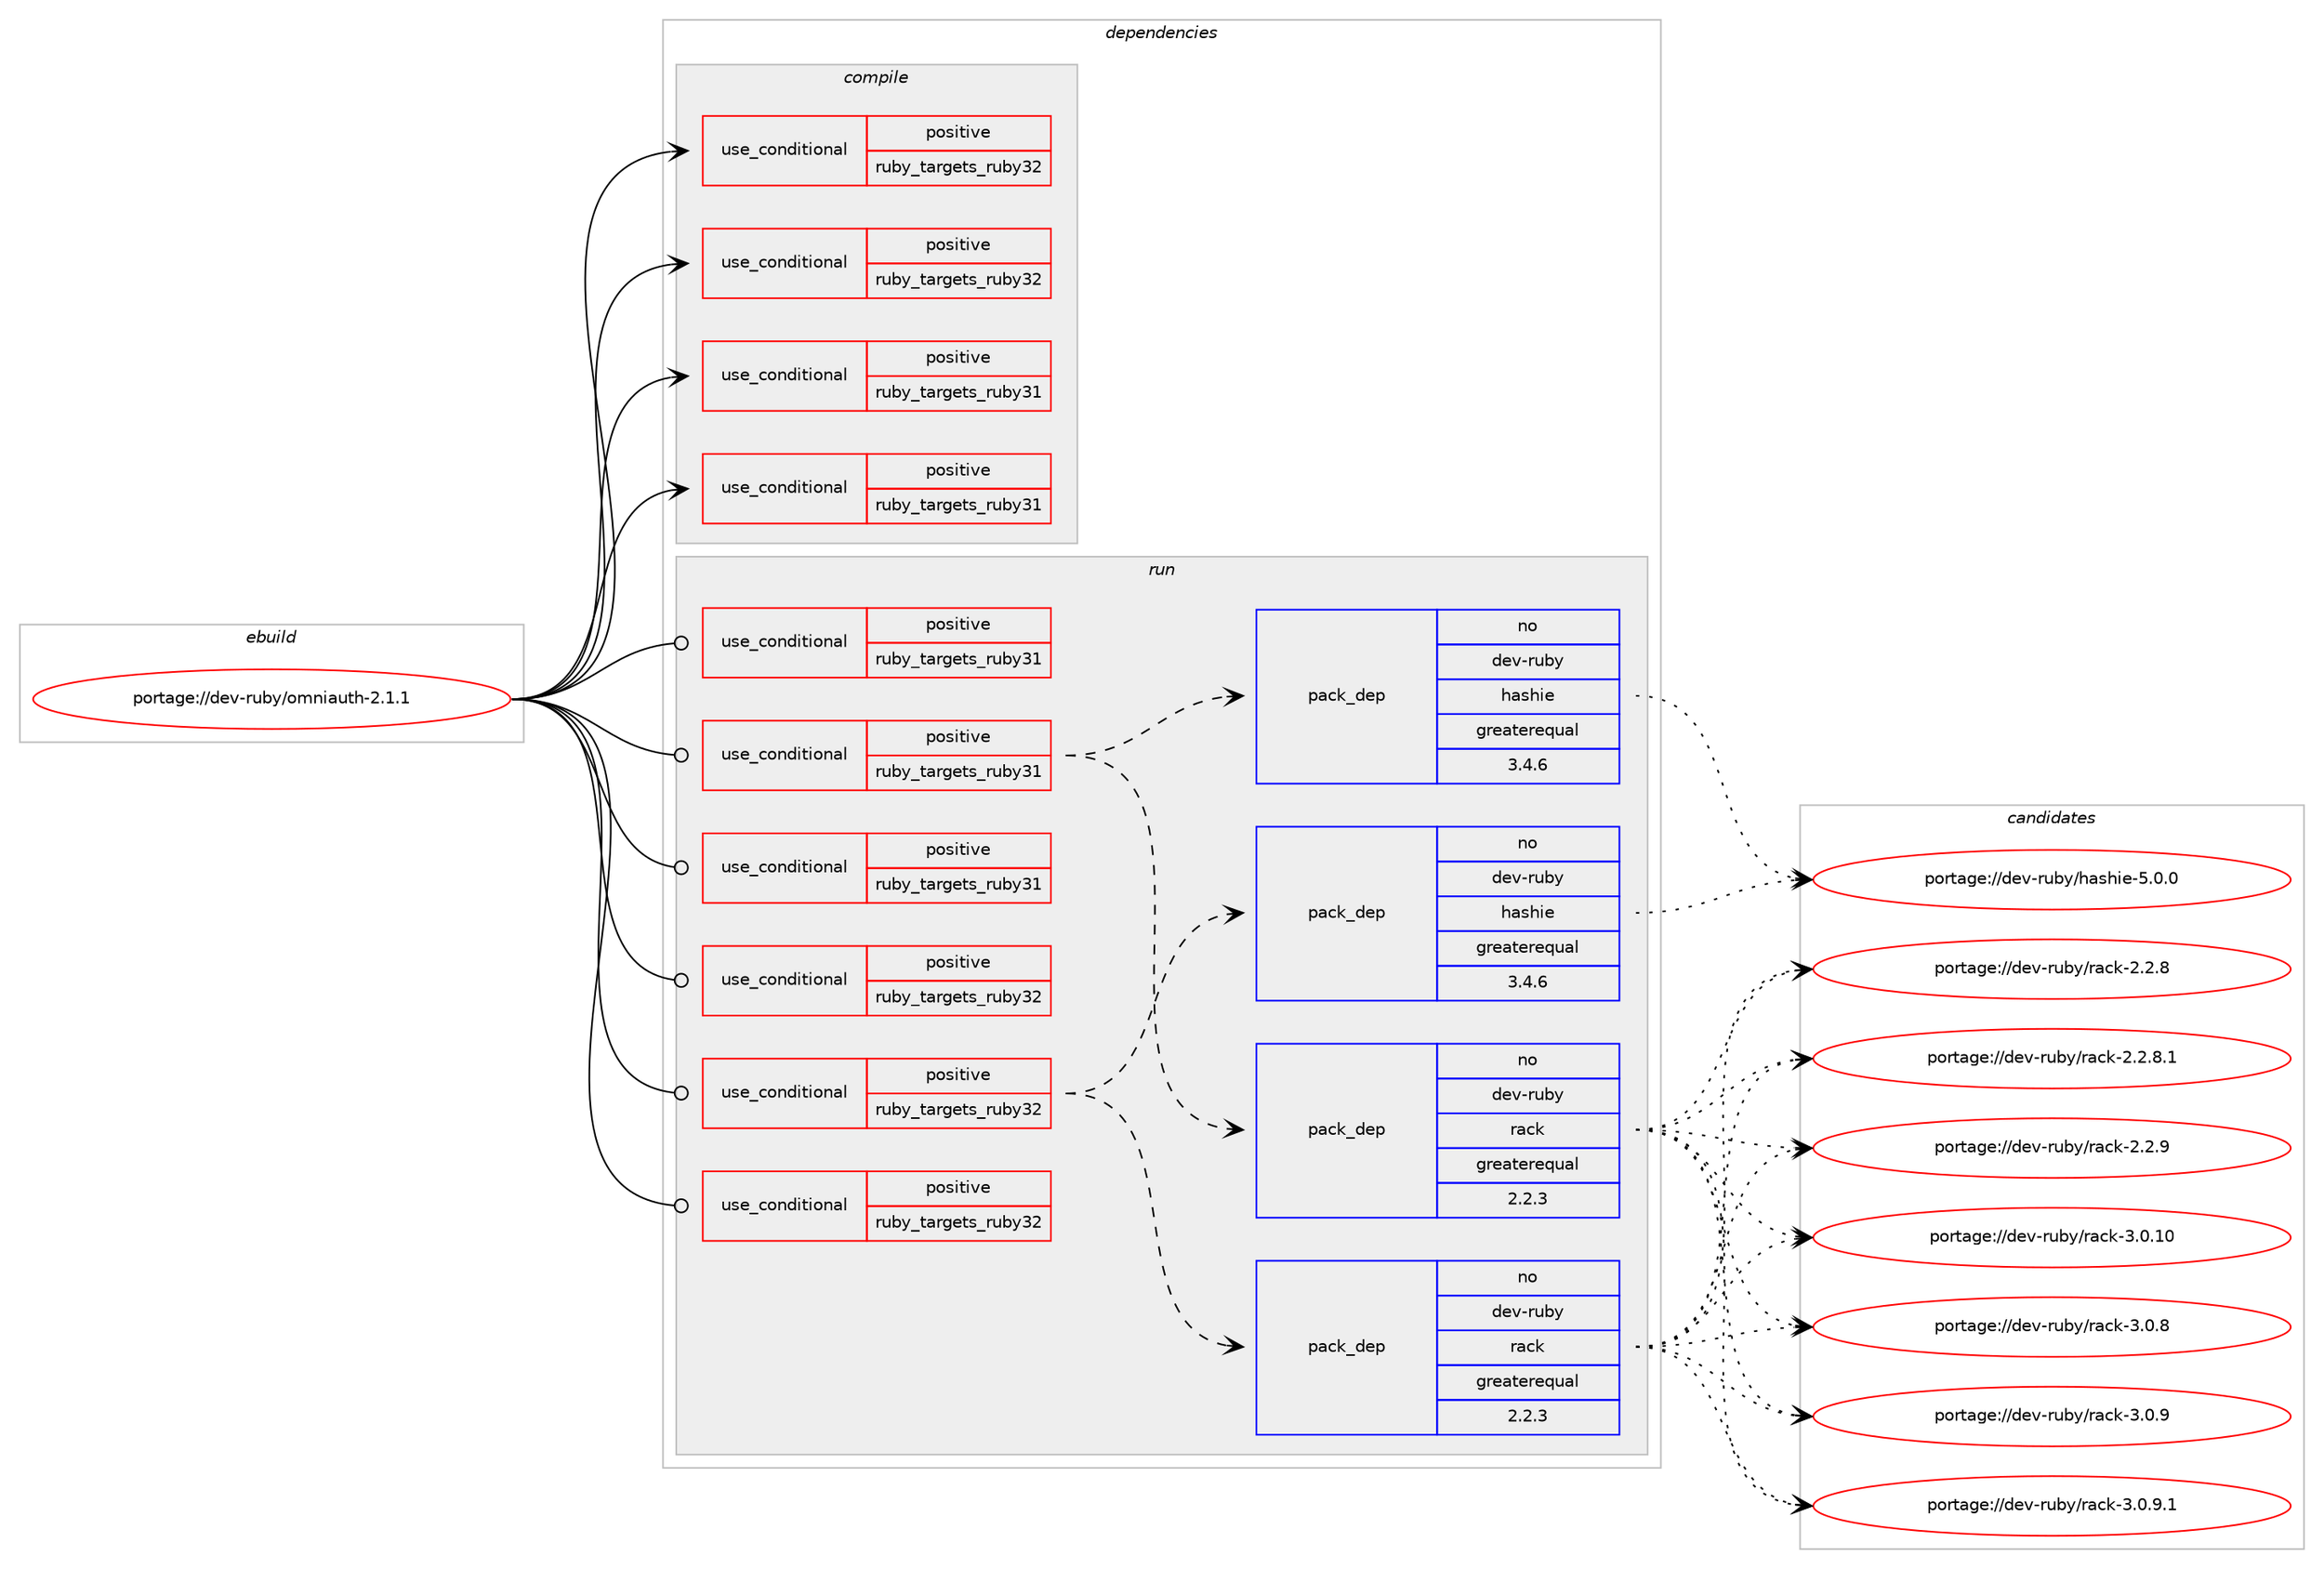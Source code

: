 digraph prolog {

# *************
# Graph options
# *************

newrank=true;
concentrate=true;
compound=true;
graph [rankdir=LR,fontname=Helvetica,fontsize=10,ranksep=1.5];#, ranksep=2.5, nodesep=0.2];
edge  [arrowhead=vee];
node  [fontname=Helvetica,fontsize=10];

# **********
# The ebuild
# **********

subgraph cluster_leftcol {
color=gray;
rank=same;
label=<<i>ebuild</i>>;
id [label="portage://dev-ruby/omniauth-2.1.1", color=red, width=4, href="../dev-ruby/omniauth-2.1.1.svg"];
}

# ****************
# The dependencies
# ****************

subgraph cluster_midcol {
color=gray;
label=<<i>dependencies</i>>;
subgraph cluster_compile {
fillcolor="#eeeeee";
style=filled;
label=<<i>compile</i>>;
subgraph cond50657 {
dependency98502 [label=<<TABLE BORDER="0" CELLBORDER="1" CELLSPACING="0" CELLPADDING="4"><TR><TD ROWSPAN="3" CELLPADDING="10">use_conditional</TD></TR><TR><TD>positive</TD></TR><TR><TD>ruby_targets_ruby31</TD></TR></TABLE>>, shape=none, color=red];
# *** BEGIN UNKNOWN DEPENDENCY TYPE (TODO) ***
# dependency98502 -> package_dependency(portage://dev-ruby/omniauth-2.1.1,install,no,dev-lang,ruby,none,[,,],[slot(3.1)],[])
# *** END UNKNOWN DEPENDENCY TYPE (TODO) ***

}
id:e -> dependency98502:w [weight=20,style="solid",arrowhead="vee"];
subgraph cond50658 {
dependency98503 [label=<<TABLE BORDER="0" CELLBORDER="1" CELLSPACING="0" CELLPADDING="4"><TR><TD ROWSPAN="3" CELLPADDING="10">use_conditional</TD></TR><TR><TD>positive</TD></TR><TR><TD>ruby_targets_ruby31</TD></TR></TABLE>>, shape=none, color=red];
# *** BEGIN UNKNOWN DEPENDENCY TYPE (TODO) ***
# dependency98503 -> package_dependency(portage://dev-ruby/omniauth-2.1.1,install,no,virtual,rubygems,none,[,,],[],[use(enable(ruby_targets_ruby31),negative)])
# *** END UNKNOWN DEPENDENCY TYPE (TODO) ***

}
id:e -> dependency98503:w [weight=20,style="solid",arrowhead="vee"];
subgraph cond50659 {
dependency98504 [label=<<TABLE BORDER="0" CELLBORDER="1" CELLSPACING="0" CELLPADDING="4"><TR><TD ROWSPAN="3" CELLPADDING="10">use_conditional</TD></TR><TR><TD>positive</TD></TR><TR><TD>ruby_targets_ruby32</TD></TR></TABLE>>, shape=none, color=red];
# *** BEGIN UNKNOWN DEPENDENCY TYPE (TODO) ***
# dependency98504 -> package_dependency(portage://dev-ruby/omniauth-2.1.1,install,no,dev-lang,ruby,none,[,,],[slot(3.2)],[])
# *** END UNKNOWN DEPENDENCY TYPE (TODO) ***

}
id:e -> dependency98504:w [weight=20,style="solid",arrowhead="vee"];
subgraph cond50660 {
dependency98505 [label=<<TABLE BORDER="0" CELLBORDER="1" CELLSPACING="0" CELLPADDING="4"><TR><TD ROWSPAN="3" CELLPADDING="10">use_conditional</TD></TR><TR><TD>positive</TD></TR><TR><TD>ruby_targets_ruby32</TD></TR></TABLE>>, shape=none, color=red];
# *** BEGIN UNKNOWN DEPENDENCY TYPE (TODO) ***
# dependency98505 -> package_dependency(portage://dev-ruby/omniauth-2.1.1,install,no,virtual,rubygems,none,[,,],[],[use(enable(ruby_targets_ruby32),negative)])
# *** END UNKNOWN DEPENDENCY TYPE (TODO) ***

}
id:e -> dependency98505:w [weight=20,style="solid",arrowhead="vee"];
}
subgraph cluster_compileandrun {
fillcolor="#eeeeee";
style=filled;
label=<<i>compile and run</i>>;
}
subgraph cluster_run {
fillcolor="#eeeeee";
style=filled;
label=<<i>run</i>>;
subgraph cond50661 {
dependency98506 [label=<<TABLE BORDER="0" CELLBORDER="1" CELLSPACING="0" CELLPADDING="4"><TR><TD ROWSPAN="3" CELLPADDING="10">use_conditional</TD></TR><TR><TD>positive</TD></TR><TR><TD>ruby_targets_ruby31</TD></TR></TABLE>>, shape=none, color=red];
# *** BEGIN UNKNOWN DEPENDENCY TYPE (TODO) ***
# dependency98506 -> package_dependency(portage://dev-ruby/omniauth-2.1.1,run,no,dev-lang,ruby,none,[,,],[slot(3.1)],[])
# *** END UNKNOWN DEPENDENCY TYPE (TODO) ***

}
id:e -> dependency98506:w [weight=20,style="solid",arrowhead="odot"];
subgraph cond50662 {
dependency98507 [label=<<TABLE BORDER="0" CELLBORDER="1" CELLSPACING="0" CELLPADDING="4"><TR><TD ROWSPAN="3" CELLPADDING="10">use_conditional</TD></TR><TR><TD>positive</TD></TR><TR><TD>ruby_targets_ruby31</TD></TR></TABLE>>, shape=none, color=red];
subgraph pack46528 {
dependency98508 [label=<<TABLE BORDER="0" CELLBORDER="1" CELLSPACING="0" CELLPADDING="4" WIDTH="220"><TR><TD ROWSPAN="6" CELLPADDING="30">pack_dep</TD></TR><TR><TD WIDTH="110">no</TD></TR><TR><TD>dev-ruby</TD></TR><TR><TD>rack</TD></TR><TR><TD>greaterequal</TD></TR><TR><TD>2.2.3</TD></TR></TABLE>>, shape=none, color=blue];
}
dependency98507:e -> dependency98508:w [weight=20,style="dashed",arrowhead="vee"];
# *** BEGIN UNKNOWN DEPENDENCY TYPE (TODO) ***
# dependency98507 -> package_dependency(portage://dev-ruby/omniauth-2.1.1,run,no,dev-ruby,rack-protection,none,[,,],[],[use(enable(ruby_targets_ruby31),negative)])
# *** END UNKNOWN DEPENDENCY TYPE (TODO) ***

subgraph pack46529 {
dependency98509 [label=<<TABLE BORDER="0" CELLBORDER="1" CELLSPACING="0" CELLPADDING="4" WIDTH="220"><TR><TD ROWSPAN="6" CELLPADDING="30">pack_dep</TD></TR><TR><TD WIDTH="110">no</TD></TR><TR><TD>dev-ruby</TD></TR><TR><TD>hashie</TD></TR><TR><TD>greaterequal</TD></TR><TR><TD>3.4.6</TD></TR></TABLE>>, shape=none, color=blue];
}
dependency98507:e -> dependency98509:w [weight=20,style="dashed",arrowhead="vee"];
}
id:e -> dependency98507:w [weight=20,style="solid",arrowhead="odot"];
subgraph cond50663 {
dependency98510 [label=<<TABLE BORDER="0" CELLBORDER="1" CELLSPACING="0" CELLPADDING="4"><TR><TD ROWSPAN="3" CELLPADDING="10">use_conditional</TD></TR><TR><TD>positive</TD></TR><TR><TD>ruby_targets_ruby31</TD></TR></TABLE>>, shape=none, color=red];
# *** BEGIN UNKNOWN DEPENDENCY TYPE (TODO) ***
# dependency98510 -> package_dependency(portage://dev-ruby/omniauth-2.1.1,run,no,virtual,rubygems,none,[,,],[],[use(enable(ruby_targets_ruby31),negative)])
# *** END UNKNOWN DEPENDENCY TYPE (TODO) ***

}
id:e -> dependency98510:w [weight=20,style="solid",arrowhead="odot"];
subgraph cond50664 {
dependency98511 [label=<<TABLE BORDER="0" CELLBORDER="1" CELLSPACING="0" CELLPADDING="4"><TR><TD ROWSPAN="3" CELLPADDING="10">use_conditional</TD></TR><TR><TD>positive</TD></TR><TR><TD>ruby_targets_ruby32</TD></TR></TABLE>>, shape=none, color=red];
# *** BEGIN UNKNOWN DEPENDENCY TYPE (TODO) ***
# dependency98511 -> package_dependency(portage://dev-ruby/omniauth-2.1.1,run,no,dev-lang,ruby,none,[,,],[slot(3.2)],[])
# *** END UNKNOWN DEPENDENCY TYPE (TODO) ***

}
id:e -> dependency98511:w [weight=20,style="solid",arrowhead="odot"];
subgraph cond50665 {
dependency98512 [label=<<TABLE BORDER="0" CELLBORDER="1" CELLSPACING="0" CELLPADDING="4"><TR><TD ROWSPAN="3" CELLPADDING="10">use_conditional</TD></TR><TR><TD>positive</TD></TR><TR><TD>ruby_targets_ruby32</TD></TR></TABLE>>, shape=none, color=red];
subgraph pack46530 {
dependency98513 [label=<<TABLE BORDER="0" CELLBORDER="1" CELLSPACING="0" CELLPADDING="4" WIDTH="220"><TR><TD ROWSPAN="6" CELLPADDING="30">pack_dep</TD></TR><TR><TD WIDTH="110">no</TD></TR><TR><TD>dev-ruby</TD></TR><TR><TD>rack</TD></TR><TR><TD>greaterequal</TD></TR><TR><TD>2.2.3</TD></TR></TABLE>>, shape=none, color=blue];
}
dependency98512:e -> dependency98513:w [weight=20,style="dashed",arrowhead="vee"];
# *** BEGIN UNKNOWN DEPENDENCY TYPE (TODO) ***
# dependency98512 -> package_dependency(portage://dev-ruby/omniauth-2.1.1,run,no,dev-ruby,rack-protection,none,[,,],[],[use(enable(ruby_targets_ruby32),negative)])
# *** END UNKNOWN DEPENDENCY TYPE (TODO) ***

subgraph pack46531 {
dependency98514 [label=<<TABLE BORDER="0" CELLBORDER="1" CELLSPACING="0" CELLPADDING="4" WIDTH="220"><TR><TD ROWSPAN="6" CELLPADDING="30">pack_dep</TD></TR><TR><TD WIDTH="110">no</TD></TR><TR><TD>dev-ruby</TD></TR><TR><TD>hashie</TD></TR><TR><TD>greaterequal</TD></TR><TR><TD>3.4.6</TD></TR></TABLE>>, shape=none, color=blue];
}
dependency98512:e -> dependency98514:w [weight=20,style="dashed",arrowhead="vee"];
}
id:e -> dependency98512:w [weight=20,style="solid",arrowhead="odot"];
subgraph cond50666 {
dependency98515 [label=<<TABLE BORDER="0" CELLBORDER="1" CELLSPACING="0" CELLPADDING="4"><TR><TD ROWSPAN="3" CELLPADDING="10">use_conditional</TD></TR><TR><TD>positive</TD></TR><TR><TD>ruby_targets_ruby32</TD></TR></TABLE>>, shape=none, color=red];
# *** BEGIN UNKNOWN DEPENDENCY TYPE (TODO) ***
# dependency98515 -> package_dependency(portage://dev-ruby/omniauth-2.1.1,run,no,virtual,rubygems,none,[,,],[],[use(enable(ruby_targets_ruby32),negative)])
# *** END UNKNOWN DEPENDENCY TYPE (TODO) ***

}
id:e -> dependency98515:w [weight=20,style="solid",arrowhead="odot"];
}
}

# **************
# The candidates
# **************

subgraph cluster_choices {
rank=same;
color=gray;
label=<<i>candidates</i>>;

subgraph choice46528 {
color=black;
nodesep=1;
choice1001011184511411798121471149799107455046504656 [label="portage://dev-ruby/rack-2.2.8", color=red, width=4,href="../dev-ruby/rack-2.2.8.svg"];
choice10010111845114117981214711497991074550465046564649 [label="portage://dev-ruby/rack-2.2.8.1", color=red, width=4,href="../dev-ruby/rack-2.2.8.1.svg"];
choice1001011184511411798121471149799107455046504657 [label="portage://dev-ruby/rack-2.2.9", color=red, width=4,href="../dev-ruby/rack-2.2.9.svg"];
choice100101118451141179812147114979910745514648464948 [label="portage://dev-ruby/rack-3.0.10", color=red, width=4,href="../dev-ruby/rack-3.0.10.svg"];
choice1001011184511411798121471149799107455146484656 [label="portage://dev-ruby/rack-3.0.8", color=red, width=4,href="../dev-ruby/rack-3.0.8.svg"];
choice1001011184511411798121471149799107455146484657 [label="portage://dev-ruby/rack-3.0.9", color=red, width=4,href="../dev-ruby/rack-3.0.9.svg"];
choice10010111845114117981214711497991074551464846574649 [label="portage://dev-ruby/rack-3.0.9.1", color=red, width=4,href="../dev-ruby/rack-3.0.9.1.svg"];
dependency98508:e -> choice1001011184511411798121471149799107455046504656:w [style=dotted,weight="100"];
dependency98508:e -> choice10010111845114117981214711497991074550465046564649:w [style=dotted,weight="100"];
dependency98508:e -> choice1001011184511411798121471149799107455046504657:w [style=dotted,weight="100"];
dependency98508:e -> choice100101118451141179812147114979910745514648464948:w [style=dotted,weight="100"];
dependency98508:e -> choice1001011184511411798121471149799107455146484656:w [style=dotted,weight="100"];
dependency98508:e -> choice1001011184511411798121471149799107455146484657:w [style=dotted,weight="100"];
dependency98508:e -> choice10010111845114117981214711497991074551464846574649:w [style=dotted,weight="100"];
}
subgraph choice46529 {
color=black;
nodesep=1;
choice10010111845114117981214710497115104105101455346484648 [label="portage://dev-ruby/hashie-5.0.0", color=red, width=4,href="../dev-ruby/hashie-5.0.0.svg"];
dependency98509:e -> choice10010111845114117981214710497115104105101455346484648:w [style=dotted,weight="100"];
}
subgraph choice46530 {
color=black;
nodesep=1;
choice1001011184511411798121471149799107455046504656 [label="portage://dev-ruby/rack-2.2.8", color=red, width=4,href="../dev-ruby/rack-2.2.8.svg"];
choice10010111845114117981214711497991074550465046564649 [label="portage://dev-ruby/rack-2.2.8.1", color=red, width=4,href="../dev-ruby/rack-2.2.8.1.svg"];
choice1001011184511411798121471149799107455046504657 [label="portage://dev-ruby/rack-2.2.9", color=red, width=4,href="../dev-ruby/rack-2.2.9.svg"];
choice100101118451141179812147114979910745514648464948 [label="portage://dev-ruby/rack-3.0.10", color=red, width=4,href="../dev-ruby/rack-3.0.10.svg"];
choice1001011184511411798121471149799107455146484656 [label="portage://dev-ruby/rack-3.0.8", color=red, width=4,href="../dev-ruby/rack-3.0.8.svg"];
choice1001011184511411798121471149799107455146484657 [label="portage://dev-ruby/rack-3.0.9", color=red, width=4,href="../dev-ruby/rack-3.0.9.svg"];
choice10010111845114117981214711497991074551464846574649 [label="portage://dev-ruby/rack-3.0.9.1", color=red, width=4,href="../dev-ruby/rack-3.0.9.1.svg"];
dependency98513:e -> choice1001011184511411798121471149799107455046504656:w [style=dotted,weight="100"];
dependency98513:e -> choice10010111845114117981214711497991074550465046564649:w [style=dotted,weight="100"];
dependency98513:e -> choice1001011184511411798121471149799107455046504657:w [style=dotted,weight="100"];
dependency98513:e -> choice100101118451141179812147114979910745514648464948:w [style=dotted,weight="100"];
dependency98513:e -> choice1001011184511411798121471149799107455146484656:w [style=dotted,weight="100"];
dependency98513:e -> choice1001011184511411798121471149799107455146484657:w [style=dotted,weight="100"];
dependency98513:e -> choice10010111845114117981214711497991074551464846574649:w [style=dotted,weight="100"];
}
subgraph choice46531 {
color=black;
nodesep=1;
choice10010111845114117981214710497115104105101455346484648 [label="portage://dev-ruby/hashie-5.0.0", color=red, width=4,href="../dev-ruby/hashie-5.0.0.svg"];
dependency98514:e -> choice10010111845114117981214710497115104105101455346484648:w [style=dotted,weight="100"];
}
}

}
